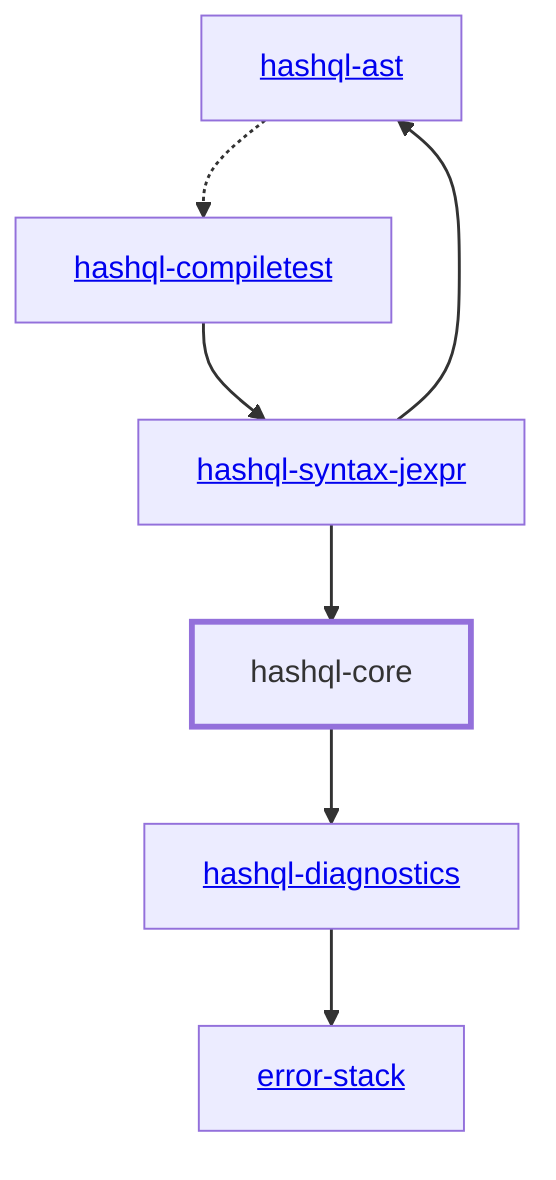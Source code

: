 graph TD
    linkStyle default stroke-width:1.5px
    classDef default stroke-width:1px
    classDef root stroke-width:3px
    classDef dev stroke-width:1px
    classDef build stroke-width:1px
    %% Legend
    %% --> : Normal dependency
    %% -.-> : Dev dependency
    %% ---> : Build dependency
    0[<a href="../hashql_ast">hashql-ast</a>]
    1[<a href="../hashql_compiletest">hashql-compiletest</a>]
    2[hashql-core]
    class 2 root
    3[<a href="../hashql_diagnostics">hashql-diagnostics</a>]
    4[<a href="../hashql_syntax_jexpr">hashql-syntax-jexpr</a>]
    5[<a href="../error_stack">error-stack</a>]
    0 -.-> 1
    1 --> 4
    2 --> 3
    3 --> 5
    4 --> 0
    4 --> 2